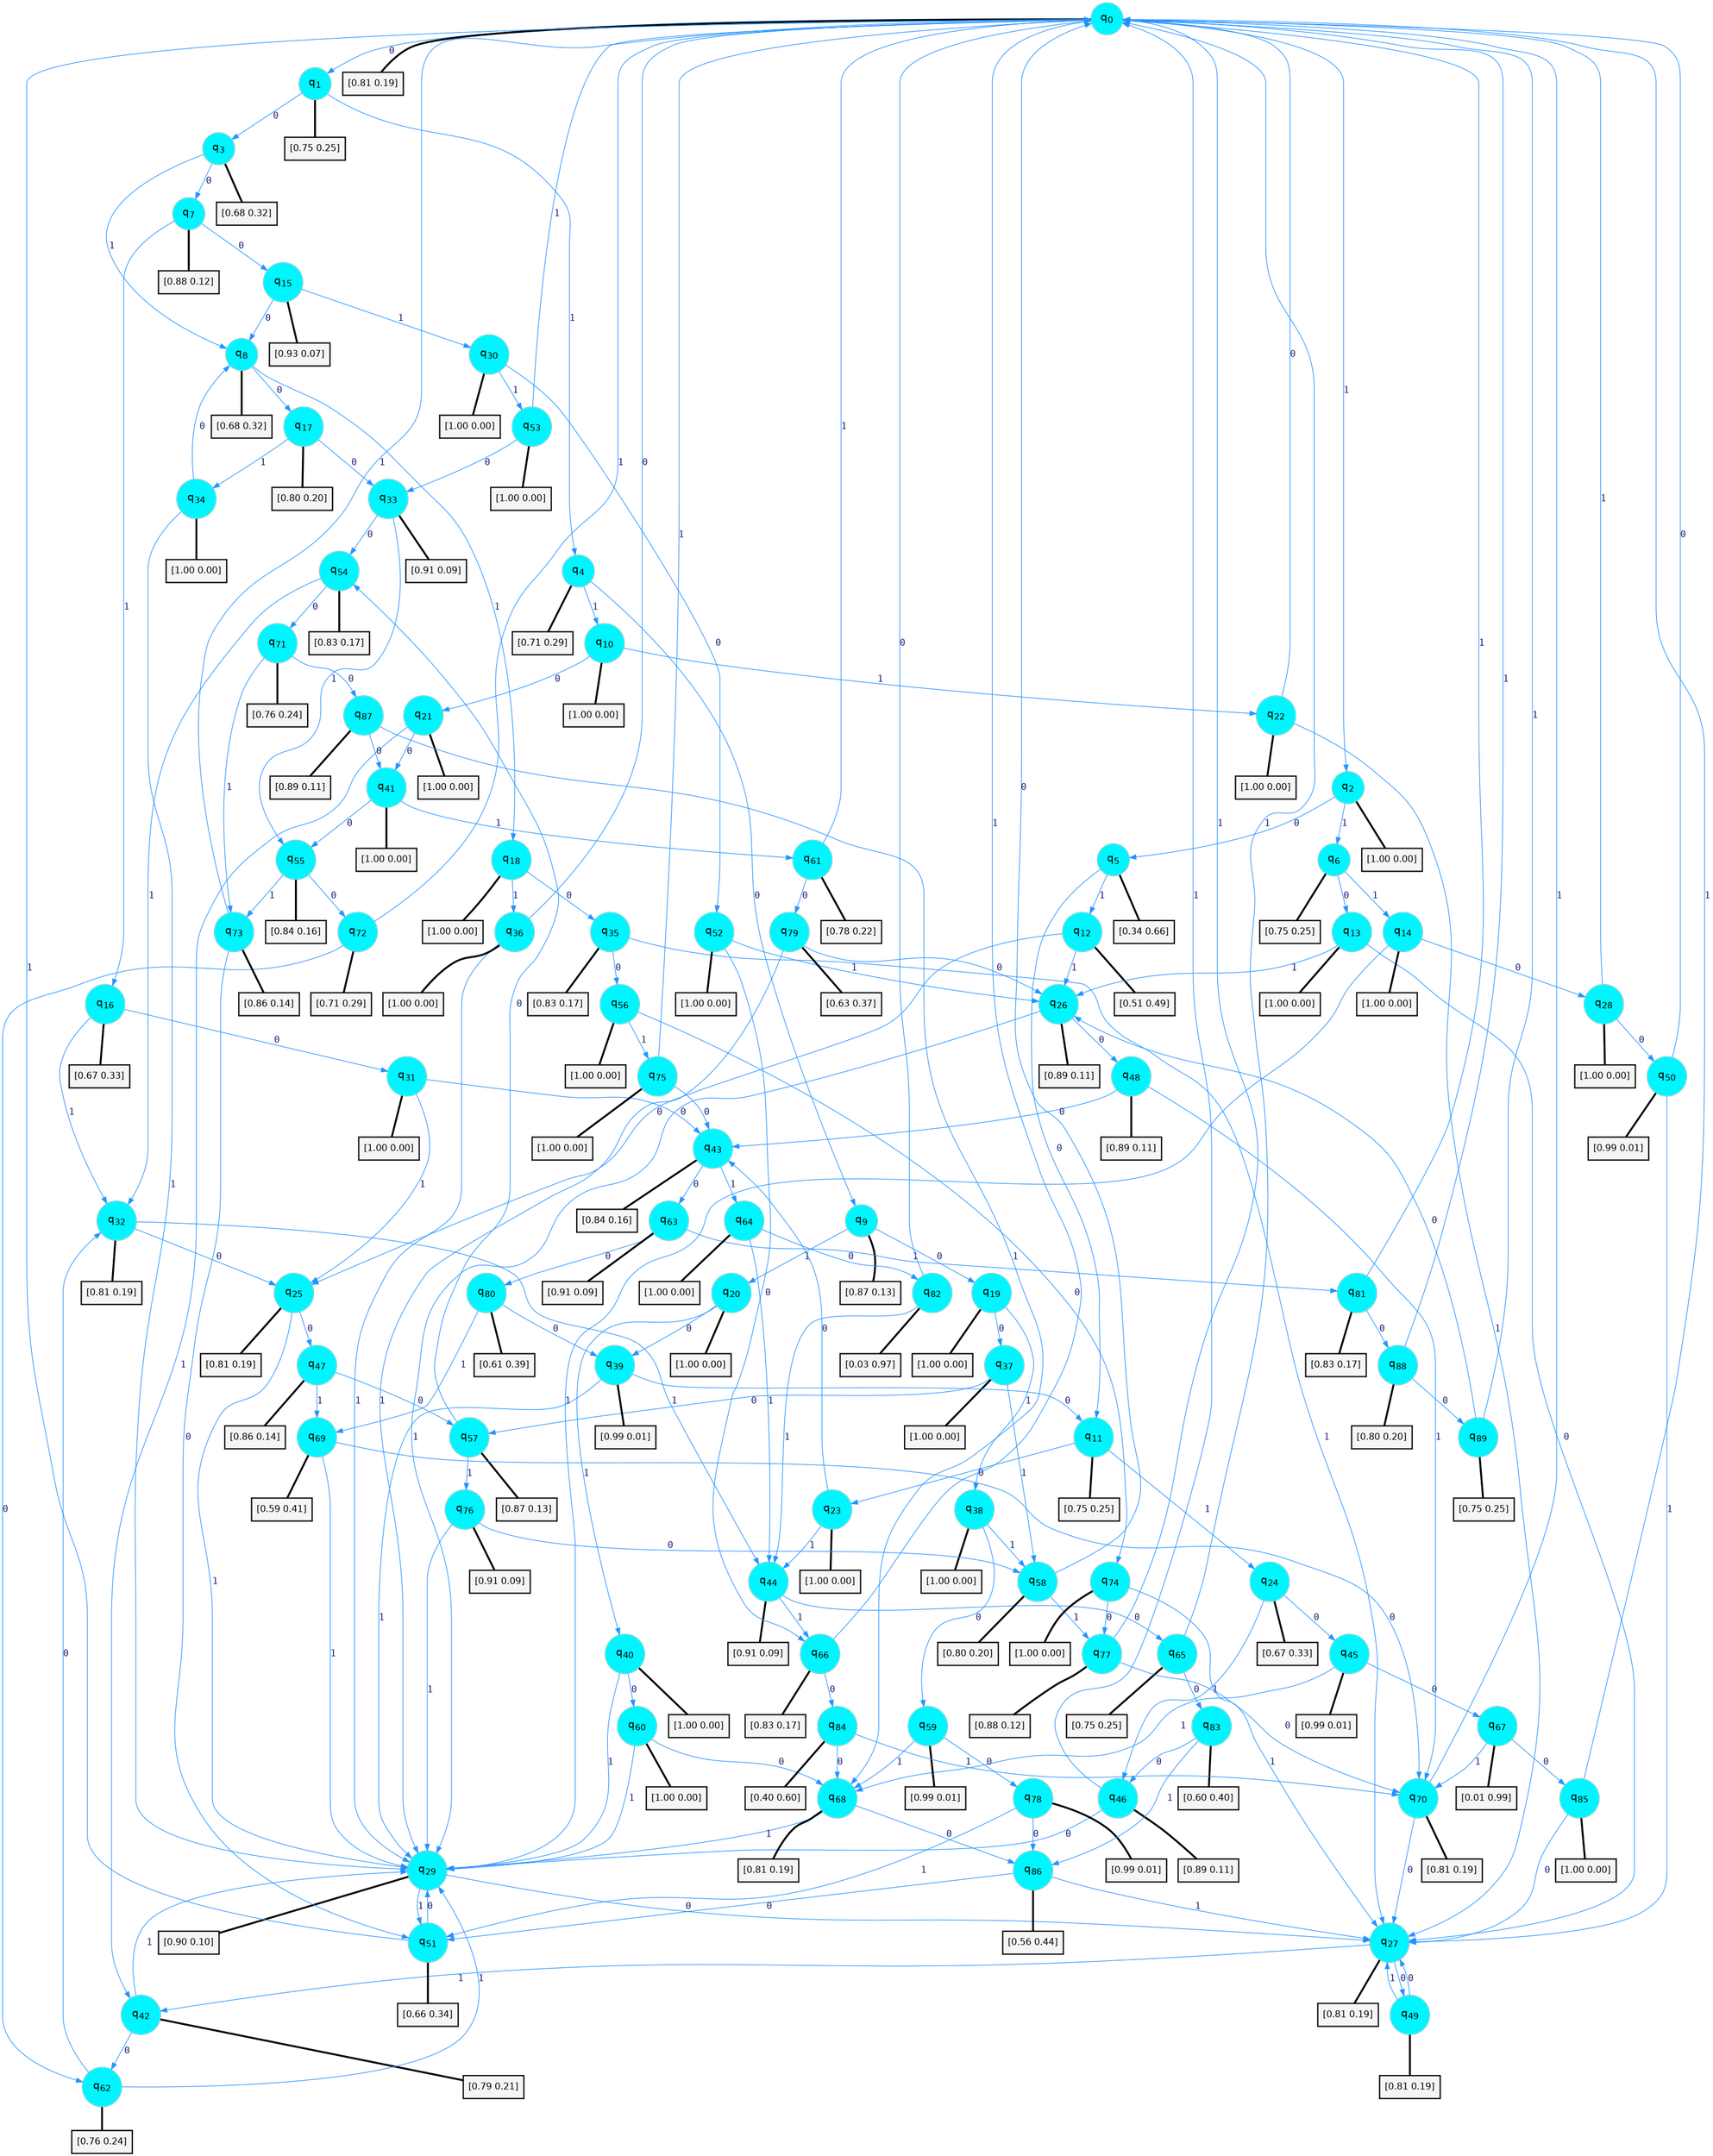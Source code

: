 digraph G {
graph [
bgcolor=transparent, dpi=300, rankdir=TD, size="40,25"];
node [
color=gray, fillcolor=turquoise1, fontcolor=black, fontname=Helvetica, fontsize=16, fontweight=bold, shape=circle, style=filled];
edge [
arrowsize=1, color=dodgerblue1, fontcolor=midnightblue, fontname=courier, fontweight=bold, penwidth=1, style=solid, weight=20];
0[label=<q<SUB>0</SUB>>];
1[label=<q<SUB>1</SUB>>];
2[label=<q<SUB>2</SUB>>];
3[label=<q<SUB>3</SUB>>];
4[label=<q<SUB>4</SUB>>];
5[label=<q<SUB>5</SUB>>];
6[label=<q<SUB>6</SUB>>];
7[label=<q<SUB>7</SUB>>];
8[label=<q<SUB>8</SUB>>];
9[label=<q<SUB>9</SUB>>];
10[label=<q<SUB>10</SUB>>];
11[label=<q<SUB>11</SUB>>];
12[label=<q<SUB>12</SUB>>];
13[label=<q<SUB>13</SUB>>];
14[label=<q<SUB>14</SUB>>];
15[label=<q<SUB>15</SUB>>];
16[label=<q<SUB>16</SUB>>];
17[label=<q<SUB>17</SUB>>];
18[label=<q<SUB>18</SUB>>];
19[label=<q<SUB>19</SUB>>];
20[label=<q<SUB>20</SUB>>];
21[label=<q<SUB>21</SUB>>];
22[label=<q<SUB>22</SUB>>];
23[label=<q<SUB>23</SUB>>];
24[label=<q<SUB>24</SUB>>];
25[label=<q<SUB>25</SUB>>];
26[label=<q<SUB>26</SUB>>];
27[label=<q<SUB>27</SUB>>];
28[label=<q<SUB>28</SUB>>];
29[label=<q<SUB>29</SUB>>];
30[label=<q<SUB>30</SUB>>];
31[label=<q<SUB>31</SUB>>];
32[label=<q<SUB>32</SUB>>];
33[label=<q<SUB>33</SUB>>];
34[label=<q<SUB>34</SUB>>];
35[label=<q<SUB>35</SUB>>];
36[label=<q<SUB>36</SUB>>];
37[label=<q<SUB>37</SUB>>];
38[label=<q<SUB>38</SUB>>];
39[label=<q<SUB>39</SUB>>];
40[label=<q<SUB>40</SUB>>];
41[label=<q<SUB>41</SUB>>];
42[label=<q<SUB>42</SUB>>];
43[label=<q<SUB>43</SUB>>];
44[label=<q<SUB>44</SUB>>];
45[label=<q<SUB>45</SUB>>];
46[label=<q<SUB>46</SUB>>];
47[label=<q<SUB>47</SUB>>];
48[label=<q<SUB>48</SUB>>];
49[label=<q<SUB>49</SUB>>];
50[label=<q<SUB>50</SUB>>];
51[label=<q<SUB>51</SUB>>];
52[label=<q<SUB>52</SUB>>];
53[label=<q<SUB>53</SUB>>];
54[label=<q<SUB>54</SUB>>];
55[label=<q<SUB>55</SUB>>];
56[label=<q<SUB>56</SUB>>];
57[label=<q<SUB>57</SUB>>];
58[label=<q<SUB>58</SUB>>];
59[label=<q<SUB>59</SUB>>];
60[label=<q<SUB>60</SUB>>];
61[label=<q<SUB>61</SUB>>];
62[label=<q<SUB>62</SUB>>];
63[label=<q<SUB>63</SUB>>];
64[label=<q<SUB>64</SUB>>];
65[label=<q<SUB>65</SUB>>];
66[label=<q<SUB>66</SUB>>];
67[label=<q<SUB>67</SUB>>];
68[label=<q<SUB>68</SUB>>];
69[label=<q<SUB>69</SUB>>];
70[label=<q<SUB>70</SUB>>];
71[label=<q<SUB>71</SUB>>];
72[label=<q<SUB>72</SUB>>];
73[label=<q<SUB>73</SUB>>];
74[label=<q<SUB>74</SUB>>];
75[label=<q<SUB>75</SUB>>];
76[label=<q<SUB>76</SUB>>];
77[label=<q<SUB>77</SUB>>];
78[label=<q<SUB>78</SUB>>];
79[label=<q<SUB>79</SUB>>];
80[label=<q<SUB>80</SUB>>];
81[label=<q<SUB>81</SUB>>];
82[label=<q<SUB>82</SUB>>];
83[label=<q<SUB>83</SUB>>];
84[label=<q<SUB>84</SUB>>];
85[label=<q<SUB>85</SUB>>];
86[label=<q<SUB>86</SUB>>];
87[label=<q<SUB>87</SUB>>];
88[label=<q<SUB>88</SUB>>];
89[label=<q<SUB>89</SUB>>];
90[label="[0.81 0.19]", shape=box,fontcolor=black, fontname=Helvetica, fontsize=14, penwidth=2, fillcolor=whitesmoke,color=black];
91[label="[0.75 0.25]", shape=box,fontcolor=black, fontname=Helvetica, fontsize=14, penwidth=2, fillcolor=whitesmoke,color=black];
92[label="[1.00 0.00]", shape=box,fontcolor=black, fontname=Helvetica, fontsize=14, penwidth=2, fillcolor=whitesmoke,color=black];
93[label="[0.68 0.32]", shape=box,fontcolor=black, fontname=Helvetica, fontsize=14, penwidth=2, fillcolor=whitesmoke,color=black];
94[label="[0.71 0.29]", shape=box,fontcolor=black, fontname=Helvetica, fontsize=14, penwidth=2, fillcolor=whitesmoke,color=black];
95[label="[0.34 0.66]", shape=box,fontcolor=black, fontname=Helvetica, fontsize=14, penwidth=2, fillcolor=whitesmoke,color=black];
96[label="[0.75 0.25]", shape=box,fontcolor=black, fontname=Helvetica, fontsize=14, penwidth=2, fillcolor=whitesmoke,color=black];
97[label="[0.88 0.12]", shape=box,fontcolor=black, fontname=Helvetica, fontsize=14, penwidth=2, fillcolor=whitesmoke,color=black];
98[label="[0.68 0.32]", shape=box,fontcolor=black, fontname=Helvetica, fontsize=14, penwidth=2, fillcolor=whitesmoke,color=black];
99[label="[0.87 0.13]", shape=box,fontcolor=black, fontname=Helvetica, fontsize=14, penwidth=2, fillcolor=whitesmoke,color=black];
100[label="[1.00 0.00]", shape=box,fontcolor=black, fontname=Helvetica, fontsize=14, penwidth=2, fillcolor=whitesmoke,color=black];
101[label="[0.75 0.25]", shape=box,fontcolor=black, fontname=Helvetica, fontsize=14, penwidth=2, fillcolor=whitesmoke,color=black];
102[label="[0.51 0.49]", shape=box,fontcolor=black, fontname=Helvetica, fontsize=14, penwidth=2, fillcolor=whitesmoke,color=black];
103[label="[1.00 0.00]", shape=box,fontcolor=black, fontname=Helvetica, fontsize=14, penwidth=2, fillcolor=whitesmoke,color=black];
104[label="[1.00 0.00]", shape=box,fontcolor=black, fontname=Helvetica, fontsize=14, penwidth=2, fillcolor=whitesmoke,color=black];
105[label="[0.93 0.07]", shape=box,fontcolor=black, fontname=Helvetica, fontsize=14, penwidth=2, fillcolor=whitesmoke,color=black];
106[label="[0.67 0.33]", shape=box,fontcolor=black, fontname=Helvetica, fontsize=14, penwidth=2, fillcolor=whitesmoke,color=black];
107[label="[0.80 0.20]", shape=box,fontcolor=black, fontname=Helvetica, fontsize=14, penwidth=2, fillcolor=whitesmoke,color=black];
108[label="[1.00 0.00]", shape=box,fontcolor=black, fontname=Helvetica, fontsize=14, penwidth=2, fillcolor=whitesmoke,color=black];
109[label="[1.00 0.00]", shape=box,fontcolor=black, fontname=Helvetica, fontsize=14, penwidth=2, fillcolor=whitesmoke,color=black];
110[label="[1.00 0.00]", shape=box,fontcolor=black, fontname=Helvetica, fontsize=14, penwidth=2, fillcolor=whitesmoke,color=black];
111[label="[1.00 0.00]", shape=box,fontcolor=black, fontname=Helvetica, fontsize=14, penwidth=2, fillcolor=whitesmoke,color=black];
112[label="[1.00 0.00]", shape=box,fontcolor=black, fontname=Helvetica, fontsize=14, penwidth=2, fillcolor=whitesmoke,color=black];
113[label="[1.00 0.00]", shape=box,fontcolor=black, fontname=Helvetica, fontsize=14, penwidth=2, fillcolor=whitesmoke,color=black];
114[label="[0.67 0.33]", shape=box,fontcolor=black, fontname=Helvetica, fontsize=14, penwidth=2, fillcolor=whitesmoke,color=black];
115[label="[0.81 0.19]", shape=box,fontcolor=black, fontname=Helvetica, fontsize=14, penwidth=2, fillcolor=whitesmoke,color=black];
116[label="[0.89 0.11]", shape=box,fontcolor=black, fontname=Helvetica, fontsize=14, penwidth=2, fillcolor=whitesmoke,color=black];
117[label="[0.81 0.19]", shape=box,fontcolor=black, fontname=Helvetica, fontsize=14, penwidth=2, fillcolor=whitesmoke,color=black];
118[label="[1.00 0.00]", shape=box,fontcolor=black, fontname=Helvetica, fontsize=14, penwidth=2, fillcolor=whitesmoke,color=black];
119[label="[0.90 0.10]", shape=box,fontcolor=black, fontname=Helvetica, fontsize=14, penwidth=2, fillcolor=whitesmoke,color=black];
120[label="[1.00 0.00]", shape=box,fontcolor=black, fontname=Helvetica, fontsize=14, penwidth=2, fillcolor=whitesmoke,color=black];
121[label="[1.00 0.00]", shape=box,fontcolor=black, fontname=Helvetica, fontsize=14, penwidth=2, fillcolor=whitesmoke,color=black];
122[label="[0.81 0.19]", shape=box,fontcolor=black, fontname=Helvetica, fontsize=14, penwidth=2, fillcolor=whitesmoke,color=black];
123[label="[0.91 0.09]", shape=box,fontcolor=black, fontname=Helvetica, fontsize=14, penwidth=2, fillcolor=whitesmoke,color=black];
124[label="[1.00 0.00]", shape=box,fontcolor=black, fontname=Helvetica, fontsize=14, penwidth=2, fillcolor=whitesmoke,color=black];
125[label="[0.83 0.17]", shape=box,fontcolor=black, fontname=Helvetica, fontsize=14, penwidth=2, fillcolor=whitesmoke,color=black];
126[label="[1.00 0.00]", shape=box,fontcolor=black, fontname=Helvetica, fontsize=14, penwidth=2, fillcolor=whitesmoke,color=black];
127[label="[1.00 0.00]", shape=box,fontcolor=black, fontname=Helvetica, fontsize=14, penwidth=2, fillcolor=whitesmoke,color=black];
128[label="[1.00 0.00]", shape=box,fontcolor=black, fontname=Helvetica, fontsize=14, penwidth=2, fillcolor=whitesmoke,color=black];
129[label="[0.99 0.01]", shape=box,fontcolor=black, fontname=Helvetica, fontsize=14, penwidth=2, fillcolor=whitesmoke,color=black];
130[label="[1.00 0.00]", shape=box,fontcolor=black, fontname=Helvetica, fontsize=14, penwidth=2, fillcolor=whitesmoke,color=black];
131[label="[1.00 0.00]", shape=box,fontcolor=black, fontname=Helvetica, fontsize=14, penwidth=2, fillcolor=whitesmoke,color=black];
132[label="[0.79 0.21]", shape=box,fontcolor=black, fontname=Helvetica, fontsize=14, penwidth=2, fillcolor=whitesmoke,color=black];
133[label="[0.84 0.16]", shape=box,fontcolor=black, fontname=Helvetica, fontsize=14, penwidth=2, fillcolor=whitesmoke,color=black];
134[label="[0.91 0.09]", shape=box,fontcolor=black, fontname=Helvetica, fontsize=14, penwidth=2, fillcolor=whitesmoke,color=black];
135[label="[0.99 0.01]", shape=box,fontcolor=black, fontname=Helvetica, fontsize=14, penwidth=2, fillcolor=whitesmoke,color=black];
136[label="[0.89 0.11]", shape=box,fontcolor=black, fontname=Helvetica, fontsize=14, penwidth=2, fillcolor=whitesmoke,color=black];
137[label="[0.86 0.14]", shape=box,fontcolor=black, fontname=Helvetica, fontsize=14, penwidth=2, fillcolor=whitesmoke,color=black];
138[label="[0.89 0.11]", shape=box,fontcolor=black, fontname=Helvetica, fontsize=14, penwidth=2, fillcolor=whitesmoke,color=black];
139[label="[0.81 0.19]", shape=box,fontcolor=black, fontname=Helvetica, fontsize=14, penwidth=2, fillcolor=whitesmoke,color=black];
140[label="[0.99 0.01]", shape=box,fontcolor=black, fontname=Helvetica, fontsize=14, penwidth=2, fillcolor=whitesmoke,color=black];
141[label="[0.66 0.34]", shape=box,fontcolor=black, fontname=Helvetica, fontsize=14, penwidth=2, fillcolor=whitesmoke,color=black];
142[label="[1.00 0.00]", shape=box,fontcolor=black, fontname=Helvetica, fontsize=14, penwidth=2, fillcolor=whitesmoke,color=black];
143[label="[1.00 0.00]", shape=box,fontcolor=black, fontname=Helvetica, fontsize=14, penwidth=2, fillcolor=whitesmoke,color=black];
144[label="[0.83 0.17]", shape=box,fontcolor=black, fontname=Helvetica, fontsize=14, penwidth=2, fillcolor=whitesmoke,color=black];
145[label="[0.84 0.16]", shape=box,fontcolor=black, fontname=Helvetica, fontsize=14, penwidth=2, fillcolor=whitesmoke,color=black];
146[label="[1.00 0.00]", shape=box,fontcolor=black, fontname=Helvetica, fontsize=14, penwidth=2, fillcolor=whitesmoke,color=black];
147[label="[0.87 0.13]", shape=box,fontcolor=black, fontname=Helvetica, fontsize=14, penwidth=2, fillcolor=whitesmoke,color=black];
148[label="[0.80 0.20]", shape=box,fontcolor=black, fontname=Helvetica, fontsize=14, penwidth=2, fillcolor=whitesmoke,color=black];
149[label="[0.99 0.01]", shape=box,fontcolor=black, fontname=Helvetica, fontsize=14, penwidth=2, fillcolor=whitesmoke,color=black];
150[label="[1.00 0.00]", shape=box,fontcolor=black, fontname=Helvetica, fontsize=14, penwidth=2, fillcolor=whitesmoke,color=black];
151[label="[0.78 0.22]", shape=box,fontcolor=black, fontname=Helvetica, fontsize=14, penwidth=2, fillcolor=whitesmoke,color=black];
152[label="[0.76 0.24]", shape=box,fontcolor=black, fontname=Helvetica, fontsize=14, penwidth=2, fillcolor=whitesmoke,color=black];
153[label="[0.91 0.09]", shape=box,fontcolor=black, fontname=Helvetica, fontsize=14, penwidth=2, fillcolor=whitesmoke,color=black];
154[label="[1.00 0.00]", shape=box,fontcolor=black, fontname=Helvetica, fontsize=14, penwidth=2, fillcolor=whitesmoke,color=black];
155[label="[0.75 0.25]", shape=box,fontcolor=black, fontname=Helvetica, fontsize=14, penwidth=2, fillcolor=whitesmoke,color=black];
156[label="[0.83 0.17]", shape=box,fontcolor=black, fontname=Helvetica, fontsize=14, penwidth=2, fillcolor=whitesmoke,color=black];
157[label="[0.01 0.99]", shape=box,fontcolor=black, fontname=Helvetica, fontsize=14, penwidth=2, fillcolor=whitesmoke,color=black];
158[label="[0.81 0.19]", shape=box,fontcolor=black, fontname=Helvetica, fontsize=14, penwidth=2, fillcolor=whitesmoke,color=black];
159[label="[0.59 0.41]", shape=box,fontcolor=black, fontname=Helvetica, fontsize=14, penwidth=2, fillcolor=whitesmoke,color=black];
160[label="[0.81 0.19]", shape=box,fontcolor=black, fontname=Helvetica, fontsize=14, penwidth=2, fillcolor=whitesmoke,color=black];
161[label="[0.76 0.24]", shape=box,fontcolor=black, fontname=Helvetica, fontsize=14, penwidth=2, fillcolor=whitesmoke,color=black];
162[label="[0.71 0.29]", shape=box,fontcolor=black, fontname=Helvetica, fontsize=14, penwidth=2, fillcolor=whitesmoke,color=black];
163[label="[0.86 0.14]", shape=box,fontcolor=black, fontname=Helvetica, fontsize=14, penwidth=2, fillcolor=whitesmoke,color=black];
164[label="[1.00 0.00]", shape=box,fontcolor=black, fontname=Helvetica, fontsize=14, penwidth=2, fillcolor=whitesmoke,color=black];
165[label="[1.00 0.00]", shape=box,fontcolor=black, fontname=Helvetica, fontsize=14, penwidth=2, fillcolor=whitesmoke,color=black];
166[label="[0.91 0.09]", shape=box,fontcolor=black, fontname=Helvetica, fontsize=14, penwidth=2, fillcolor=whitesmoke,color=black];
167[label="[0.88 0.12]", shape=box,fontcolor=black, fontname=Helvetica, fontsize=14, penwidth=2, fillcolor=whitesmoke,color=black];
168[label="[0.99 0.01]", shape=box,fontcolor=black, fontname=Helvetica, fontsize=14, penwidth=2, fillcolor=whitesmoke,color=black];
169[label="[0.63 0.37]", shape=box,fontcolor=black, fontname=Helvetica, fontsize=14, penwidth=2, fillcolor=whitesmoke,color=black];
170[label="[0.61 0.39]", shape=box,fontcolor=black, fontname=Helvetica, fontsize=14, penwidth=2, fillcolor=whitesmoke,color=black];
171[label="[0.83 0.17]", shape=box,fontcolor=black, fontname=Helvetica, fontsize=14, penwidth=2, fillcolor=whitesmoke,color=black];
172[label="[0.03 0.97]", shape=box,fontcolor=black, fontname=Helvetica, fontsize=14, penwidth=2, fillcolor=whitesmoke,color=black];
173[label="[0.60 0.40]", shape=box,fontcolor=black, fontname=Helvetica, fontsize=14, penwidth=2, fillcolor=whitesmoke,color=black];
174[label="[0.40 0.60]", shape=box,fontcolor=black, fontname=Helvetica, fontsize=14, penwidth=2, fillcolor=whitesmoke,color=black];
175[label="[1.00 0.00]", shape=box,fontcolor=black, fontname=Helvetica, fontsize=14, penwidth=2, fillcolor=whitesmoke,color=black];
176[label="[0.56 0.44]", shape=box,fontcolor=black, fontname=Helvetica, fontsize=14, penwidth=2, fillcolor=whitesmoke,color=black];
177[label="[0.89 0.11]", shape=box,fontcolor=black, fontname=Helvetica, fontsize=14, penwidth=2, fillcolor=whitesmoke,color=black];
178[label="[0.80 0.20]", shape=box,fontcolor=black, fontname=Helvetica, fontsize=14, penwidth=2, fillcolor=whitesmoke,color=black];
179[label="[0.75 0.25]", shape=box,fontcolor=black, fontname=Helvetica, fontsize=14, penwidth=2, fillcolor=whitesmoke,color=black];
0->1 [label=0];
0->2 [label=1];
0->90 [arrowhead=none, penwidth=3,color=black];
1->3 [label=0];
1->4 [label=1];
1->91 [arrowhead=none, penwidth=3,color=black];
2->5 [label=0];
2->6 [label=1];
2->92 [arrowhead=none, penwidth=3,color=black];
3->7 [label=0];
3->8 [label=1];
3->93 [arrowhead=none, penwidth=3,color=black];
4->9 [label=0];
4->10 [label=1];
4->94 [arrowhead=none, penwidth=3,color=black];
5->11 [label=0];
5->12 [label=1];
5->95 [arrowhead=none, penwidth=3,color=black];
6->13 [label=0];
6->14 [label=1];
6->96 [arrowhead=none, penwidth=3,color=black];
7->15 [label=0];
7->16 [label=1];
7->97 [arrowhead=none, penwidth=3,color=black];
8->17 [label=0];
8->18 [label=1];
8->98 [arrowhead=none, penwidth=3,color=black];
9->19 [label=0];
9->20 [label=1];
9->99 [arrowhead=none, penwidth=3,color=black];
10->21 [label=0];
10->22 [label=1];
10->100 [arrowhead=none, penwidth=3,color=black];
11->23 [label=0];
11->24 [label=1];
11->101 [arrowhead=none, penwidth=3,color=black];
12->25 [label=0];
12->26 [label=1];
12->102 [arrowhead=none, penwidth=3,color=black];
13->27 [label=0];
13->26 [label=1];
13->103 [arrowhead=none, penwidth=3,color=black];
14->28 [label=0];
14->29 [label=1];
14->104 [arrowhead=none, penwidth=3,color=black];
15->8 [label=0];
15->30 [label=1];
15->105 [arrowhead=none, penwidth=3,color=black];
16->31 [label=0];
16->32 [label=1];
16->106 [arrowhead=none, penwidth=3,color=black];
17->33 [label=0];
17->34 [label=1];
17->107 [arrowhead=none, penwidth=3,color=black];
18->35 [label=0];
18->36 [label=1];
18->108 [arrowhead=none, penwidth=3,color=black];
19->37 [label=0];
19->38 [label=1];
19->109 [arrowhead=none, penwidth=3,color=black];
20->39 [label=0];
20->40 [label=1];
20->110 [arrowhead=none, penwidth=3,color=black];
21->41 [label=0];
21->42 [label=1];
21->111 [arrowhead=none, penwidth=3,color=black];
22->0 [label=0];
22->27 [label=1];
22->112 [arrowhead=none, penwidth=3,color=black];
23->43 [label=0];
23->44 [label=1];
23->113 [arrowhead=none, penwidth=3,color=black];
24->45 [label=0];
24->46 [label=1];
24->114 [arrowhead=none, penwidth=3,color=black];
25->47 [label=0];
25->29 [label=1];
25->115 [arrowhead=none, penwidth=3,color=black];
26->48 [label=0];
26->29 [label=1];
26->116 [arrowhead=none, penwidth=3,color=black];
27->49 [label=0];
27->42 [label=1];
27->117 [arrowhead=none, penwidth=3,color=black];
28->50 [label=0];
28->0 [label=1];
28->118 [arrowhead=none, penwidth=3,color=black];
29->27 [label=0];
29->51 [label=1];
29->119 [arrowhead=none, penwidth=3,color=black];
30->52 [label=0];
30->53 [label=1];
30->120 [arrowhead=none, penwidth=3,color=black];
31->43 [label=0];
31->25 [label=1];
31->121 [arrowhead=none, penwidth=3,color=black];
32->25 [label=0];
32->44 [label=1];
32->122 [arrowhead=none, penwidth=3,color=black];
33->54 [label=0];
33->55 [label=1];
33->123 [arrowhead=none, penwidth=3,color=black];
34->8 [label=0];
34->29 [label=1];
34->124 [arrowhead=none, penwidth=3,color=black];
35->56 [label=0];
35->27 [label=1];
35->125 [arrowhead=none, penwidth=3,color=black];
36->0 [label=0];
36->29 [label=1];
36->126 [arrowhead=none, penwidth=3,color=black];
37->57 [label=0];
37->58 [label=1];
37->127 [arrowhead=none, penwidth=3,color=black];
38->59 [label=0];
38->58 [label=1];
38->128 [arrowhead=none, penwidth=3,color=black];
39->11 [label=0];
39->29 [label=1];
39->129 [arrowhead=none, penwidth=3,color=black];
40->60 [label=0];
40->29 [label=1];
40->130 [arrowhead=none, penwidth=3,color=black];
41->55 [label=0];
41->61 [label=1];
41->131 [arrowhead=none, penwidth=3,color=black];
42->62 [label=0];
42->29 [label=1];
42->132 [arrowhead=none, penwidth=3,color=black];
43->63 [label=0];
43->64 [label=1];
43->133 [arrowhead=none, penwidth=3,color=black];
44->65 [label=0];
44->66 [label=1];
44->134 [arrowhead=none, penwidth=3,color=black];
45->67 [label=0];
45->68 [label=1];
45->135 [arrowhead=none, penwidth=3,color=black];
46->29 [label=0];
46->0 [label=1];
46->136 [arrowhead=none, penwidth=3,color=black];
47->57 [label=0];
47->69 [label=1];
47->137 [arrowhead=none, penwidth=3,color=black];
48->43 [label=0];
48->70 [label=1];
48->138 [arrowhead=none, penwidth=3,color=black];
49->27 [label=0];
49->27 [label=1];
49->139 [arrowhead=none, penwidth=3,color=black];
50->0 [label=0];
50->27 [label=1];
50->140 [arrowhead=none, penwidth=3,color=black];
51->29 [label=0];
51->0 [label=1];
51->141 [arrowhead=none, penwidth=3,color=black];
52->66 [label=0];
52->26 [label=1];
52->142 [arrowhead=none, penwidth=3,color=black];
53->33 [label=0];
53->0 [label=1];
53->143 [arrowhead=none, penwidth=3,color=black];
54->71 [label=0];
54->32 [label=1];
54->144 [arrowhead=none, penwidth=3,color=black];
55->72 [label=0];
55->73 [label=1];
55->145 [arrowhead=none, penwidth=3,color=black];
56->74 [label=0];
56->75 [label=1];
56->146 [arrowhead=none, penwidth=3,color=black];
57->54 [label=0];
57->76 [label=1];
57->147 [arrowhead=none, penwidth=3,color=black];
58->0 [label=0];
58->77 [label=1];
58->148 [arrowhead=none, penwidth=3,color=black];
59->78 [label=0];
59->68 [label=1];
59->149 [arrowhead=none, penwidth=3,color=black];
60->68 [label=0];
60->29 [label=1];
60->150 [arrowhead=none, penwidth=3,color=black];
61->79 [label=0];
61->0 [label=1];
61->151 [arrowhead=none, penwidth=3,color=black];
62->32 [label=0];
62->29 [label=1];
62->152 [arrowhead=none, penwidth=3,color=black];
63->80 [label=0];
63->81 [label=1];
63->153 [arrowhead=none, penwidth=3,color=black];
64->82 [label=0];
64->44 [label=1];
64->154 [arrowhead=none, penwidth=3,color=black];
65->83 [label=0];
65->0 [label=1];
65->155 [arrowhead=none, penwidth=3,color=black];
66->84 [label=0];
66->0 [label=1];
66->156 [arrowhead=none, penwidth=3,color=black];
67->85 [label=0];
67->70 [label=1];
67->157 [arrowhead=none, penwidth=3,color=black];
68->86 [label=0];
68->29 [label=1];
68->158 [arrowhead=none, penwidth=3,color=black];
69->70 [label=0];
69->29 [label=1];
69->159 [arrowhead=none, penwidth=3,color=black];
70->27 [label=0];
70->0 [label=1];
70->160 [arrowhead=none, penwidth=3,color=black];
71->87 [label=0];
71->73 [label=1];
71->161 [arrowhead=none, penwidth=3,color=black];
72->62 [label=0];
72->0 [label=1];
72->162 [arrowhead=none, penwidth=3,color=black];
73->51 [label=0];
73->0 [label=1];
73->163 [arrowhead=none, penwidth=3,color=black];
74->77 [label=0];
74->27 [label=1];
74->164 [arrowhead=none, penwidth=3,color=black];
75->43 [label=0];
75->0 [label=1];
75->165 [arrowhead=none, penwidth=3,color=black];
76->58 [label=0];
76->29 [label=1];
76->166 [arrowhead=none, penwidth=3,color=black];
77->70 [label=0];
77->0 [label=1];
77->167 [arrowhead=none, penwidth=3,color=black];
78->86 [label=0];
78->51 [label=1];
78->168 [arrowhead=none, penwidth=3,color=black];
79->26 [label=0];
79->29 [label=1];
79->169 [arrowhead=none, penwidth=3,color=black];
80->39 [label=0];
80->69 [label=1];
80->170 [arrowhead=none, penwidth=3,color=black];
81->88 [label=0];
81->0 [label=1];
81->171 [arrowhead=none, penwidth=3,color=black];
82->0 [label=0];
82->44 [label=1];
82->172 [arrowhead=none, penwidth=3,color=black];
83->46 [label=0];
83->86 [label=1];
83->173 [arrowhead=none, penwidth=3,color=black];
84->68 [label=0];
84->70 [label=1];
84->174 [arrowhead=none, penwidth=3,color=black];
85->27 [label=0];
85->0 [label=1];
85->175 [arrowhead=none, penwidth=3,color=black];
86->51 [label=0];
86->27 [label=1];
86->176 [arrowhead=none, penwidth=3,color=black];
87->41 [label=0];
87->68 [label=1];
87->177 [arrowhead=none, penwidth=3,color=black];
88->89 [label=0];
88->0 [label=1];
88->178 [arrowhead=none, penwidth=3,color=black];
89->26 [label=0];
89->0 [label=1];
89->179 [arrowhead=none, penwidth=3,color=black];
}
